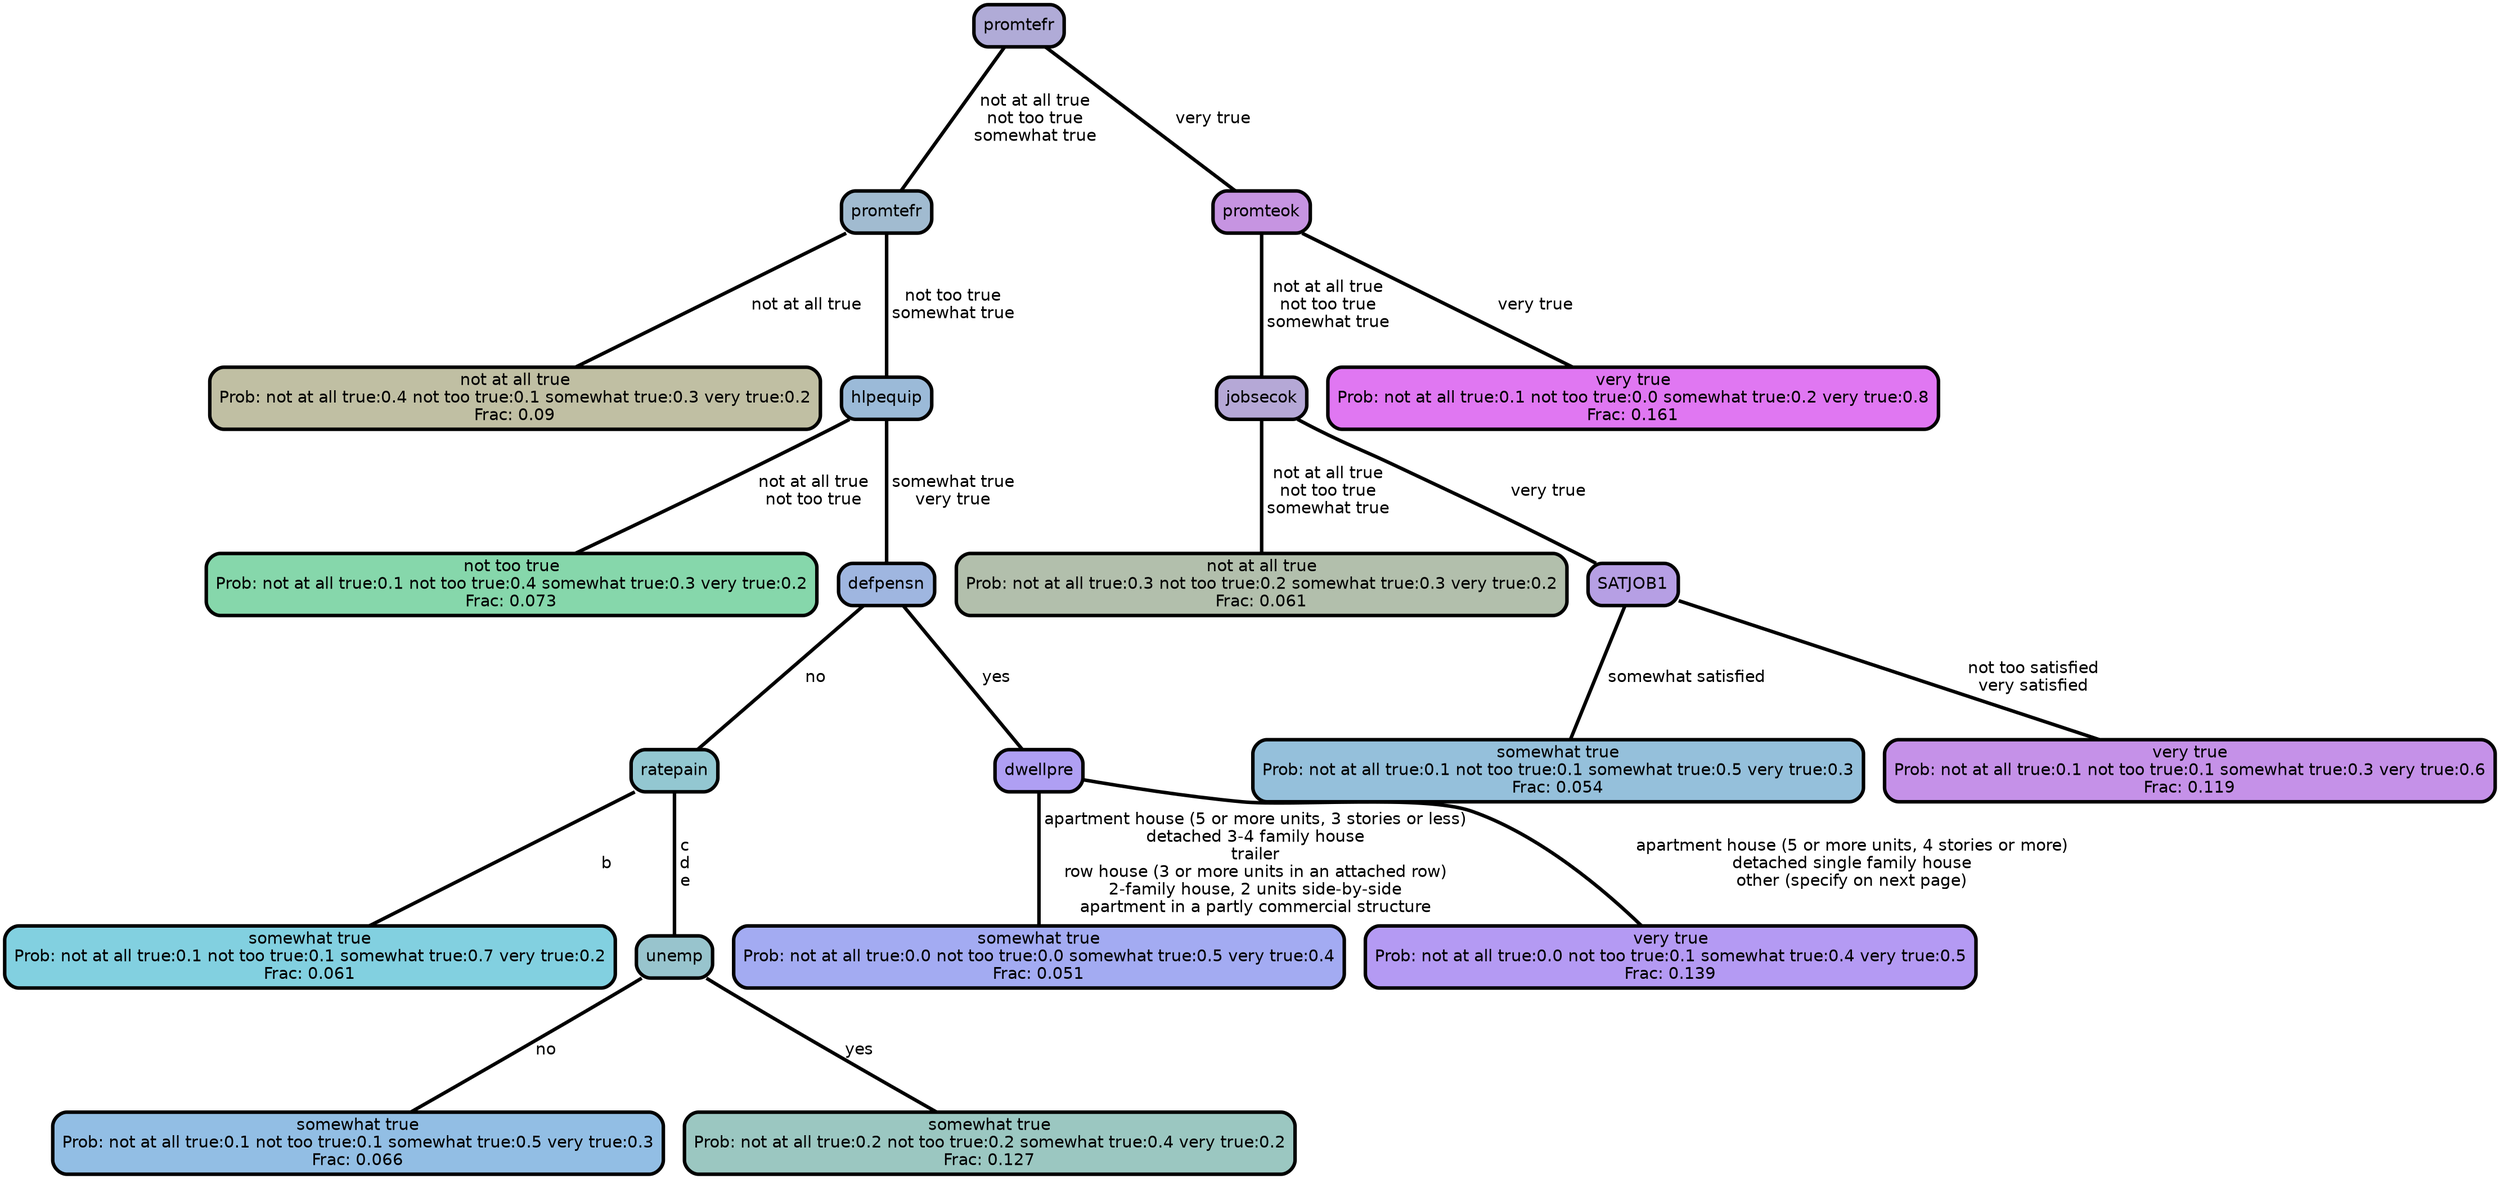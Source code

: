 graph Tree {
node [shape=box, style="filled, rounded",color="black",penwidth="3",fontcolor="black",                 fontname=helvetica] ;
graph [ranksep="0 equally", splines=straight,                 bgcolor=transparent, dpi=200] ;
edge [fontname=helvetica, color=black] ;
0 [label="not at all true
Prob: not at all true:0.4 not too true:0.1 somewhat true:0.3 very true:0.2
Frac: 0.09", fillcolor="#c0bfa3"] ;
1 [label="promtefr", fillcolor="#a1bbd0"] ;
2 [label="not too true
Prob: not at all true:0.1 not too true:0.4 somewhat true:0.3 very true:0.2
Frac: 0.073", fillcolor="#86d7ab"] ;
3 [label="hlpequip", fillcolor="#9bbad8"] ;
4 [label="somewhat true
Prob: not at all true:0.1 not too true:0.1 somewhat true:0.7 very true:0.2
Frac: 0.061", fillcolor="#82d0e0"] ;
5 [label="ratepain", fillcolor="#93c7d1"] ;
6 [label="somewhat true
Prob: not at all true:0.1 not too true:0.1 somewhat true:0.5 very true:0.3
Frac: 0.066", fillcolor="#92bee4"] ;
7 [label="unemp", fillcolor="#98c4cd"] ;
8 [label="somewhat true
Prob: not at all true:0.2 not too true:0.2 somewhat true:0.4 very true:0.2
Frac: 0.127", fillcolor="#9bc7c1"] ;
9 [label="defpensn", fillcolor="#9fb6e0"] ;
10 [label="somewhat true
Prob: not at all true:0.0 not too true:0.0 somewhat true:0.5 very true:0.4
Frac: 0.051", fillcolor="#a3abf2"] ;
11 [label="dwellpre", fillcolor="#af9ff3"] ;
12 [label="very true
Prob: not at all true:0.0 not too true:0.1 somewhat true:0.4 very true:0.5
Frac: 0.139", fillcolor="#b49af3"] ;
13 [label="promtefr", fillcolor="#b0abd7"] ;
14 [label="not at all true
Prob: not at all true:0.3 not too true:0.2 somewhat true:0.3 very true:0.2
Frac: 0.061", fillcolor="#b2bfac"] ;
15 [label="jobsecok", fillcolor="#b5a8d6"] ;
16 [label="somewhat true
Prob: not at all true:0.1 not too true:0.1 somewhat true:0.5 very true:0.3
Frac: 0.054", fillcolor="#95c0db"] ;
17 [label="SATJOB1", fillcolor="#b69fe4"] ;
18 [label="very true
Prob: not at all true:0.1 not too true:0.1 somewhat true:0.3 very true:0.6
Frac: 0.119", fillcolor="#c591e8"] ;
19 [label="promteok", fillcolor="#c694e1"] ;
20 [label="very true
Prob: not at all true:0.1 not too true:0.0 somewhat true:0.2 very true:0.8
Frac: 0.161", fillcolor="#e077f2"] ;
1 -- 0 [label=" not at all true",penwidth=3] ;
1 -- 3 [label=" not too true\n somewhat true",penwidth=3] ;
3 -- 2 [label=" not at all true\n not too true",penwidth=3] ;
3 -- 9 [label=" somewhat true\n very true",penwidth=3] ;
5 -- 4 [label=" b",penwidth=3] ;
5 -- 7 [label=" c\n d\n e",penwidth=3] ;
7 -- 6 [label=" no",penwidth=3] ;
7 -- 8 [label=" yes",penwidth=3] ;
9 -- 5 [label=" no",penwidth=3] ;
9 -- 11 [label=" yes",penwidth=3] ;
11 -- 10 [label=" apartment house (5 or more units, 3 stories or less)\n detached 3-4 family house\n trailer\n row house (3 or more units in an attached row)\n 2-family house, 2 units side-by-side\n apartment in a partly commercial structure",penwidth=3] ;
11 -- 12 [label=" apartment house (5 or more units, 4 stories or more)\n detached single family house\n other (specify on next page)",penwidth=3] ;
13 -- 1 [label=" not at all true\n not too true\n somewhat true",penwidth=3] ;
13 -- 19 [label=" very true",penwidth=3] ;
15 -- 14 [label=" not at all true\n not too true\n somewhat true",penwidth=3] ;
15 -- 17 [label=" very true",penwidth=3] ;
17 -- 16 [label=" somewhat satisfied",penwidth=3] ;
17 -- 18 [label=" not too satisfied\n very satisfied",penwidth=3] ;
19 -- 15 [label=" not at all true\n not too true\n somewhat true",penwidth=3] ;
19 -- 20 [label=" very true",penwidth=3] ;
{rank = same;}}